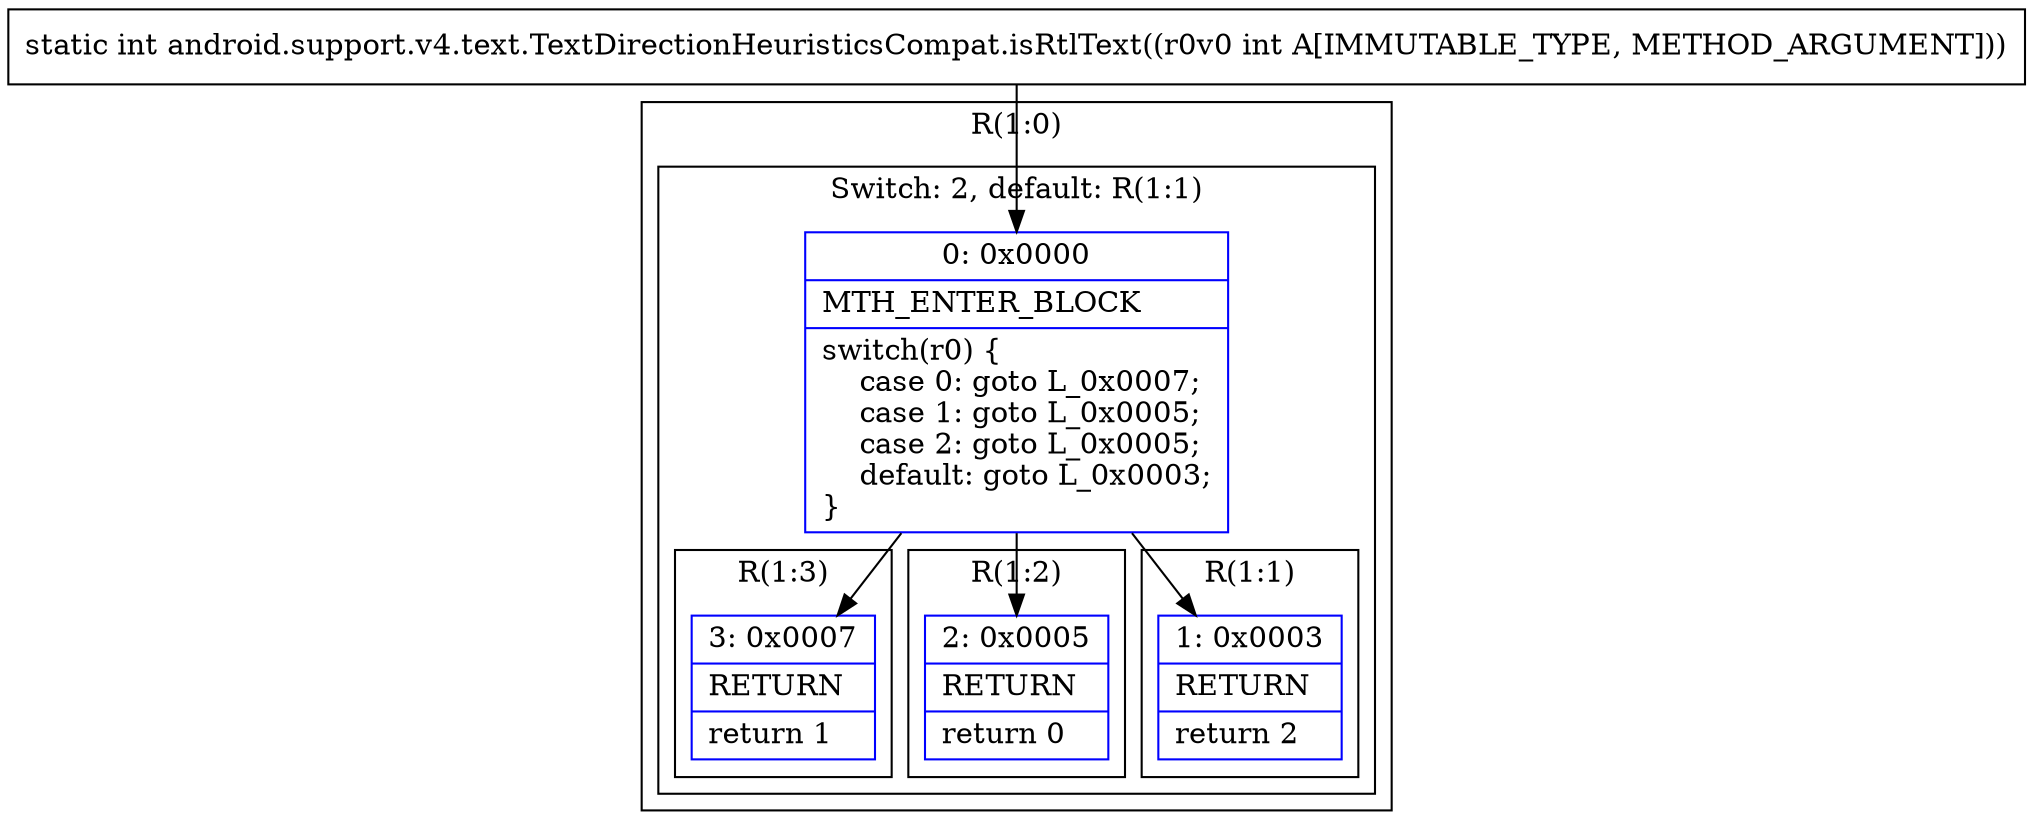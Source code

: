 digraph "CFG forandroid.support.v4.text.TextDirectionHeuristicsCompat.isRtlText(I)I" {
subgraph cluster_Region_1740712940 {
label = "R(1:0)";
node [shape=record,color=blue];
subgraph cluster_SwitchRegion_949020303 {
label = "Switch: 2, default: R(1:1)";
node [shape=record,color=blue];
Node_0 [shape=record,label="{0\:\ 0x0000|MTH_ENTER_BLOCK\l|switch(r0) \{\l    case 0: goto L_0x0007;\l    case 1: goto L_0x0005;\l    case 2: goto L_0x0005;\l    default: goto L_0x0003;\l\}\l}"];
subgraph cluster_Region_853108500 {
label = "R(1:3)";
node [shape=record,color=blue];
Node_3 [shape=record,label="{3\:\ 0x0007|RETURN\l|return 1\l}"];
}
subgraph cluster_Region_584367099 {
label = "R(1:2)";
node [shape=record,color=blue];
Node_2 [shape=record,label="{2\:\ 0x0005|RETURN\l|return 0\l}"];
}
subgraph cluster_Region_1285843462 {
label = "R(1:1)";
node [shape=record,color=blue];
Node_1 [shape=record,label="{1\:\ 0x0003|RETURN\l|return 2\l}"];
}
}
}
MethodNode[shape=record,label="{static int android.support.v4.text.TextDirectionHeuristicsCompat.isRtlText((r0v0 int A[IMMUTABLE_TYPE, METHOD_ARGUMENT])) }"];
MethodNode -> Node_0;
Node_0 -> Node_1;
Node_0 -> Node_2;
Node_0 -> Node_3;
}

